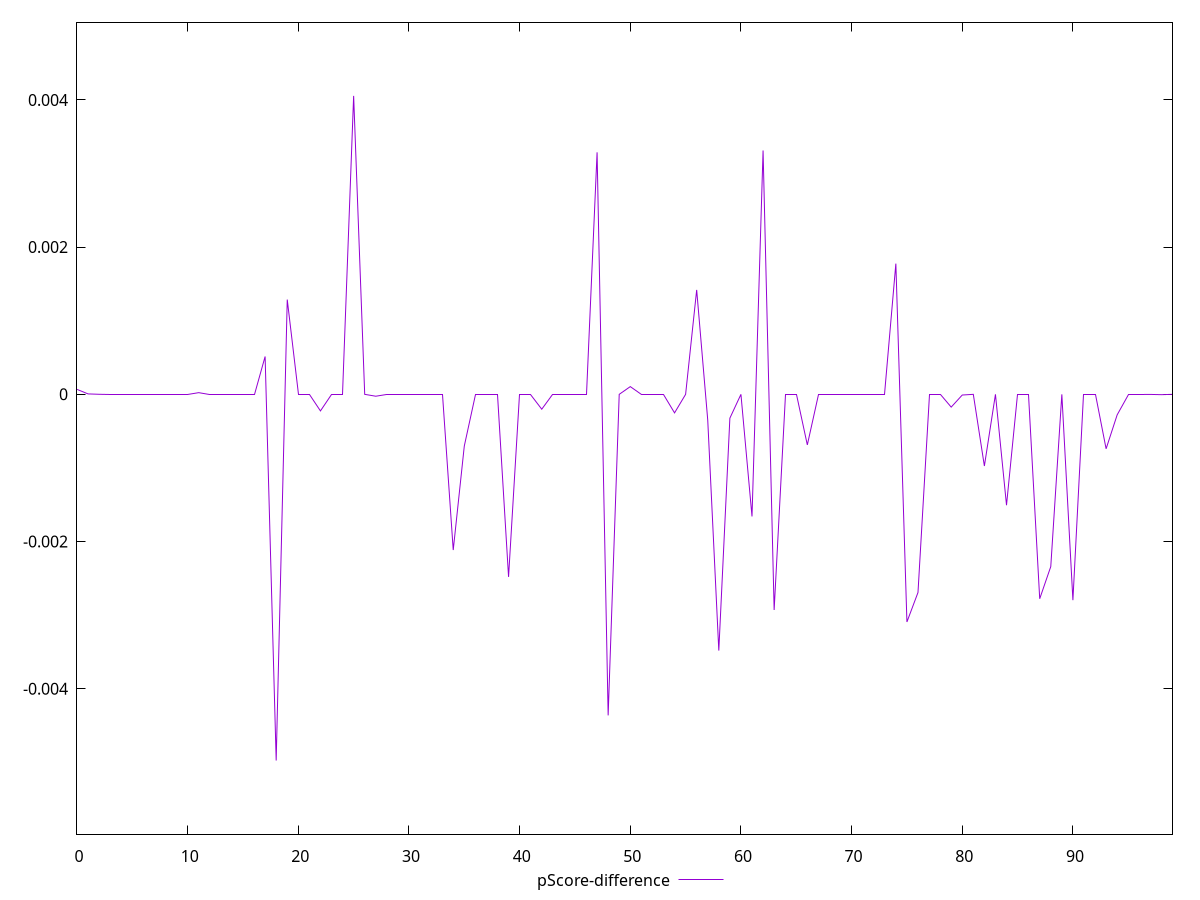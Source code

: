 reset

$pScoreDifference <<EOF
0 0.00006672796367762635
1 0.000005150859173741473
2 2.0000575862155756e-8
3 -6.619511143668433e-7
4 -6.619511143668433e-7
5 -6.619511143668433e-7
6 -6.619511143668433e-7
7 -6.619511143668433e-7
8 -6.619511143668433e-7
9 -6.619511143668433e-7
10 -6.619511143668433e-7
11 0.00002214324018001701
12 -6.619511143668433e-7
13 -6.619511143668433e-7
14 -6.619511143668433e-7
15 -6.619511143668433e-7
16 -6.619511143668433e-7
17 0.0005135937046636396
18 -0.004976908506798328
19 0.0012869139708471256
20 -6.619511143668433e-7
21 -6.619511143668433e-7
22 -0.00022591870060195696
23 -6.619511143668433e-7
24 -6.619511143668433e-7
25 0.004054984955256691
26 -6.619511143668433e-7
27 -0.000026197284000328835
28 -6.619511143668433e-7
29 -6.619511143668433e-7
30 -6.619511143668433e-7
31 -6.619511143668433e-7
32 -6.619511143668433e-7
33 -6.619511143668433e-7
34 -0.002116592646380644
35 -0.0007029948193556512
36 -6.619511143668433e-7
37 -6.619511143668433e-7
38 -6.619511143668433e-7
39 -0.0024816970051648735
40 -6.619511143668433e-7
41 -6.619511143668433e-7
42 -0.00020263367812534128
43 -6.619511143668433e-7
44 -6.619511143668433e-7
45 -6.619511143668433e-7
46 -6.619511143668433e-7
47 0.0032881247401280733
48 -0.004363180678341738
49 -6.619511143668433e-7
50 0.0001044208767639887
51 -6.619511143668433e-7
52 -6.619511143668433e-7
53 -6.619511143668433e-7
54 -0.0002524629682210122
55 -6.619511143668433e-7
56 0.0014187199118184113
57 -0.00035068652852965343
58 -0.003482558300538896
59 -0.00032442024617662657
60 -6.619511143668433e-7
61 -0.0016601610954902757
62 0.0033133227188865133
63 -0.0029312395418075177
64 -6.619511143668433e-7
65 -6.619511143668433e-7
66 -0.0006878459821848537
67 -6.619511143668433e-7
68 -6.619511143668433e-7
69 -6.619511143668433e-7
70 -6.619511143668433e-7
71 -6.619511143668433e-7
72 -6.619511143668433e-7
73 -6.619511143668433e-7
74 0.0017756963920930735
75 -0.003093782573009074
76 -0.0026932641198248453
77 -6.619511143668433e-7
78 -6.619511143668433e-7
79 -0.00017414333616283528
80 -0.000010009497106389098
81 -6.619511143668433e-7
82 -0.0009745772217075732
83 -6.619511143668433e-7
84 -0.0015069541711561496
85 -6.619511143668433e-7
86 -6.619511143668433e-7
87 -0.0027784845186997753
88 -0.0023411631105385577
89 -6.619511143668433e-7
90 -0.002797632513793946
91 -6.619511143668433e-7
92 -6.619511143668433e-7
93 -0.0007408823078260962
94 -0.0002795023726744894
95 -6.619511143668433e-7
96 -6.619511143668433e-7
97 -0.0000017519278445732311
98 -0.000005135955606472287
99 -6.619511143668433e-7
EOF

set key outside below
set xrange [0:99]
set yrange [-0.005976908506798328:0.005054984955256691]
set trange [-0.005976908506798328:0.005054984955256691]
set terminal svg size 640, 500 enhanced background rgb 'white'
set output "report/report_00029_2021-02-24T13-36-40.390Z/estimated-input-latency/samples/agenda/pScore-difference/values.svg"

plot $pScoreDifference title "pScore-difference" with line

reset
